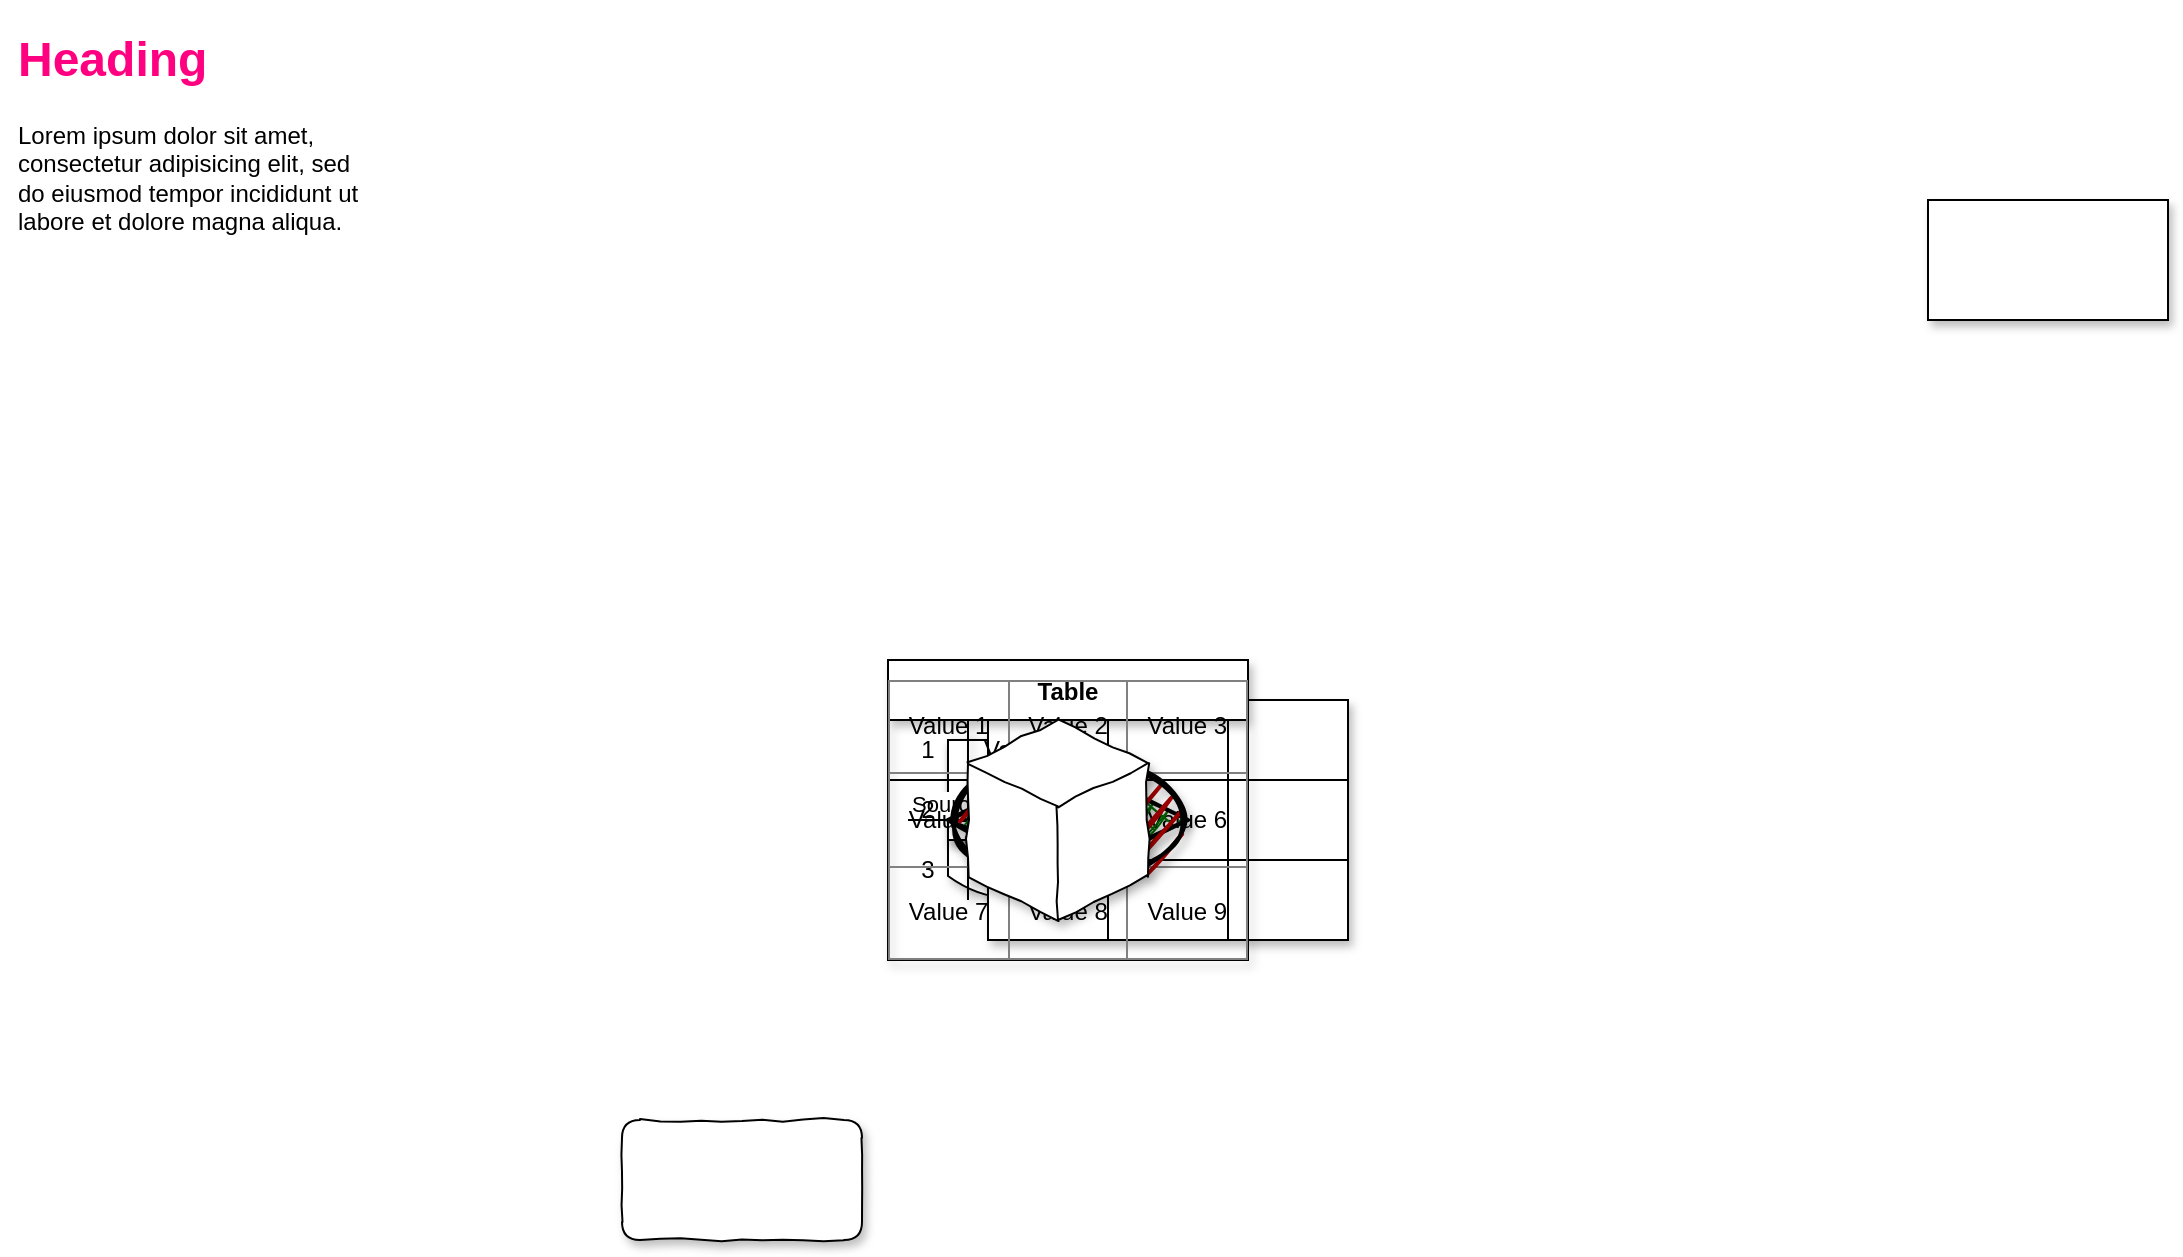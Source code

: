 <mxfile version="14.8.5" type="github">
  <diagram id="hvCz7J7nhNMsxUMPCnUE" name="Page-1">
    <mxGraphModel dx="3076" dy="839" grid="1" gridSize="10" guides="1" tooltips="1" connect="1" arrows="1" fold="1" page="1" pageScale="1" pageWidth="827" pageHeight="1169" math="0" shadow="0">
      <root>
        <mxCell id="0" />
        <mxCell id="1" parent="0" />
        <mxCell id="O3Qs7krhSSzBJ3cY3kkt-124" value="" style="rounded=0;whiteSpace=wrap;html=1;shadow=1;" vertex="1" parent="1">
          <mxGeometry x="120" y="230" width="120" height="60" as="geometry" />
        </mxCell>
        <mxCell id="O3Qs7krhSSzBJ3cY3kkt-131" value="&lt;h1&gt;&lt;font color=&quot;#ff0080&quot;&gt;Heading&lt;/font&gt;&lt;/h1&gt;&lt;p&gt;Lorem ipsum dolor sit amet, consectetur adipisicing elit, sed do eiusmod tempor incididunt ut labore et dolore magna aliqua.&lt;/p&gt;" style="text;html=1;strokeColor=none;fillColor=none;spacing=5;spacingTop=-20;whiteSpace=wrap;overflow=hidden;rounded=0;shadow=1;" vertex="1" parent="1">
          <mxGeometry x="-840" y="140" width="190" height="120" as="geometry" />
        </mxCell>
        <mxCell id="O3Qs7krhSSzBJ3cY3kkt-133" value="" style="ellipse;shape=cloud;whiteSpace=wrap;html=1;shadow=1;" vertex="1" parent="1">
          <mxGeometry x="-370" y="500" width="120" height="80" as="geometry" />
        </mxCell>
        <mxCell id="O3Qs7krhSSzBJ3cY3kkt-134" value="" style="shape=document;whiteSpace=wrap;html=1;boundedLbl=1;shadow=1;" vertex="1" parent="1">
          <mxGeometry x="-370" y="500" width="120" height="80" as="geometry" />
        </mxCell>
        <mxCell id="O3Qs7krhSSzBJ3cY3kkt-135" value="" style="shape=xor;whiteSpace=wrap;html=1;shadow=1;" vertex="1" parent="1">
          <mxGeometry x="-340" y="500" width="60" height="80" as="geometry" />
        </mxCell>
        <mxCell id="O3Qs7krhSSzBJ3cY3kkt-136" value="" style="shape=callout;whiteSpace=wrap;html=1;perimeter=calloutPerimeter;shadow=1;" vertex="1" parent="1">
          <mxGeometry x="-370" y="500" width="120" height="80" as="geometry" />
        </mxCell>
        <mxCell id="O3Qs7krhSSzBJ3cY3kkt-137" value="" style="shape=internalStorage;whiteSpace=wrap;html=1;backgroundOutline=1;shadow=1;" vertex="1" parent="1">
          <mxGeometry x="-350" y="500" width="80" height="80" as="geometry" />
        </mxCell>
        <mxCell id="O3Qs7krhSSzBJ3cY3kkt-138" value="" style="shape=callout;whiteSpace=wrap;html=1;perimeter=calloutPerimeter;shadow=1;" vertex="1" parent="1">
          <mxGeometry x="-370" y="500" width="120" height="80" as="geometry" />
        </mxCell>
        <mxCell id="O3Qs7krhSSzBJ3cY3kkt-139" value="" style="shape=dataStorage;whiteSpace=wrap;html=1;fixedSize=1;shadow=1;" vertex="1" parent="1">
          <mxGeometry x="-360" y="500" width="100" height="80" as="geometry" />
        </mxCell>
        <mxCell id="O3Qs7krhSSzBJ3cY3kkt-140" value="List Item" style="text;strokeColor=none;fillColor=none;align=left;verticalAlign=top;spacingLeft=4;spacingRight=4;overflow=hidden;rotatable=0;points=[[0,0.5],[1,0.5]];portConstraint=eastwest;shadow=1;" vertex="1" parent="1">
          <mxGeometry x="-340" y="530" width="60" height="26" as="geometry" />
        </mxCell>
        <mxCell id="O3Qs7krhSSzBJ3cY3kkt-141" value="" style="endArrow=classic;html=1;" edge="1" parent="1">
          <mxGeometry relative="1" as="geometry">
            <mxPoint x="-360" y="540" as="sourcePoint" />
            <mxPoint x="-260" y="540" as="targetPoint" />
          </mxGeometry>
        </mxCell>
        <mxCell id="O3Qs7krhSSzBJ3cY3kkt-142" value="" style="shape=message;html=1;outlineConnect=0;" vertex="1" parent="O3Qs7krhSSzBJ3cY3kkt-141">
          <mxGeometry width="20" height="14" relative="1" as="geometry">
            <mxPoint x="-10" y="-7" as="offset" />
          </mxGeometry>
        </mxCell>
        <mxCell id="O3Qs7krhSSzBJ3cY3kkt-143" value="" style="endArrow=classic;html=1;" edge="1" parent="1">
          <mxGeometry relative="1" as="geometry">
            <mxPoint x="-390" y="540" as="sourcePoint" />
            <mxPoint x="-230" y="540" as="targetPoint" />
          </mxGeometry>
        </mxCell>
        <mxCell id="O3Qs7krhSSzBJ3cY3kkt-144" value="Label" style="edgeLabel;resizable=0;html=1;align=center;verticalAlign=middle;" connectable="0" vertex="1" parent="O3Qs7krhSSzBJ3cY3kkt-143">
          <mxGeometry relative="1" as="geometry" />
        </mxCell>
        <mxCell id="O3Qs7krhSSzBJ3cY3kkt-145" value="Source" style="edgeLabel;resizable=0;html=1;align=left;verticalAlign=bottom;" connectable="0" vertex="1" parent="O3Qs7krhSSzBJ3cY3kkt-143">
          <mxGeometry x="-1" relative="1" as="geometry" />
        </mxCell>
        <mxCell id="O3Qs7krhSSzBJ3cY3kkt-146" value="Target" style="edgeLabel;resizable=0;html=1;align=right;verticalAlign=bottom;" connectable="0" vertex="1" parent="O3Qs7krhSSzBJ3cY3kkt-143">
          <mxGeometry x="1" relative="1" as="geometry" />
        </mxCell>
        <mxCell id="O3Qs7krhSSzBJ3cY3kkt-147" value="" style="endArrow=classic;html=1;" edge="1" parent="1">
          <mxGeometry relative="1" as="geometry">
            <mxPoint x="-360" y="540" as="sourcePoint" />
            <mxPoint x="-260" y="540" as="targetPoint" />
          </mxGeometry>
        </mxCell>
        <mxCell id="O3Qs7krhSSzBJ3cY3kkt-148" value="Label" style="edgeLabel;resizable=0;html=1;align=center;verticalAlign=middle;" connectable="0" vertex="1" parent="O3Qs7krhSSzBJ3cY3kkt-147">
          <mxGeometry relative="1" as="geometry" />
        </mxCell>
        <mxCell id="O3Qs7krhSSzBJ3cY3kkt-149" value="" style="endArrow=classic;html=1;" edge="1" parent="1">
          <mxGeometry relative="1" as="geometry">
            <mxPoint x="-360" y="540" as="sourcePoint" />
            <mxPoint x="-260" y="540" as="targetPoint" />
          </mxGeometry>
        </mxCell>
        <mxCell id="O3Qs7krhSSzBJ3cY3kkt-150" value="Label" style="edgeLabel;resizable=0;html=1;align=center;verticalAlign=middle;" connectable="0" vertex="1" parent="O3Qs7krhSSzBJ3cY3kkt-149">
          <mxGeometry relative="1" as="geometry" />
        </mxCell>
        <mxCell id="O3Qs7krhSSzBJ3cY3kkt-151" value="" style="shape=link;html=1;" edge="1" parent="1" target="O3Qs7krhSSzBJ3cY3kkt-152">
          <mxGeometry width="100" relative="1" as="geometry">
            <mxPoint x="-360" y="540" as="sourcePoint" />
            <mxPoint x="-260" y="540" as="targetPoint" />
          </mxGeometry>
        </mxCell>
        <mxCell id="O3Qs7krhSSzBJ3cY3kkt-152" value="" style="shape=table;html=1;whiteSpace=wrap;startSize=0;container=1;collapsible=0;childLayout=tableLayout;shadow=1;" vertex="1" parent="1">
          <mxGeometry x="-350" y="480" width="180" height="120" as="geometry" />
        </mxCell>
        <mxCell id="O3Qs7krhSSzBJ3cY3kkt-153" value="" style="shape=partialRectangle;html=1;whiteSpace=wrap;collapsible=0;dropTarget=0;pointerEvents=0;fillColor=none;top=0;left=0;bottom=0;right=0;points=[[0,0.5],[1,0.5]];portConstraint=eastwest;" vertex="1" parent="O3Qs7krhSSzBJ3cY3kkt-152">
          <mxGeometry width="180" height="40" as="geometry" />
        </mxCell>
        <mxCell id="O3Qs7krhSSzBJ3cY3kkt-154" value="" style="shape=partialRectangle;html=1;whiteSpace=wrap;connectable=0;fillColor=none;top=0;left=0;bottom=0;right=0;overflow=hidden;" vertex="1" parent="O3Qs7krhSSzBJ3cY3kkt-153">
          <mxGeometry width="60" height="40" as="geometry" />
        </mxCell>
        <mxCell id="O3Qs7krhSSzBJ3cY3kkt-155" value="" style="shape=partialRectangle;html=1;whiteSpace=wrap;connectable=0;fillColor=none;top=0;left=0;bottom=0;right=0;overflow=hidden;" vertex="1" parent="O3Qs7krhSSzBJ3cY3kkt-153">
          <mxGeometry x="60" width="60" height="40" as="geometry" />
        </mxCell>
        <mxCell id="O3Qs7krhSSzBJ3cY3kkt-156" value="" style="shape=partialRectangle;html=1;whiteSpace=wrap;connectable=0;fillColor=none;top=0;left=0;bottom=0;right=0;overflow=hidden;" vertex="1" parent="O3Qs7krhSSzBJ3cY3kkt-153">
          <mxGeometry x="120" width="60" height="40" as="geometry" />
        </mxCell>
        <mxCell id="O3Qs7krhSSzBJ3cY3kkt-157" value="" style="shape=partialRectangle;html=1;whiteSpace=wrap;collapsible=0;dropTarget=0;pointerEvents=0;fillColor=none;top=0;left=0;bottom=0;right=0;points=[[0,0.5],[1,0.5]];portConstraint=eastwest;" vertex="1" parent="O3Qs7krhSSzBJ3cY3kkt-152">
          <mxGeometry y="40" width="180" height="40" as="geometry" />
        </mxCell>
        <mxCell id="O3Qs7krhSSzBJ3cY3kkt-158" value="" style="shape=partialRectangle;html=1;whiteSpace=wrap;connectable=0;fillColor=none;top=0;left=0;bottom=0;right=0;overflow=hidden;" vertex="1" parent="O3Qs7krhSSzBJ3cY3kkt-157">
          <mxGeometry width="60" height="40" as="geometry" />
        </mxCell>
        <mxCell id="O3Qs7krhSSzBJ3cY3kkt-159" value="" style="shape=partialRectangle;html=1;whiteSpace=wrap;connectable=0;fillColor=none;top=0;left=0;bottom=0;right=0;overflow=hidden;" vertex="1" parent="O3Qs7krhSSzBJ3cY3kkt-157">
          <mxGeometry x="60" width="60" height="40" as="geometry" />
        </mxCell>
        <mxCell id="O3Qs7krhSSzBJ3cY3kkt-160" value="" style="shape=partialRectangle;html=1;whiteSpace=wrap;connectable=0;fillColor=none;top=0;left=0;bottom=0;right=0;overflow=hidden;" vertex="1" parent="O3Qs7krhSSzBJ3cY3kkt-157">
          <mxGeometry x="120" width="60" height="40" as="geometry" />
        </mxCell>
        <mxCell id="O3Qs7krhSSzBJ3cY3kkt-161" value="" style="shape=partialRectangle;html=1;whiteSpace=wrap;collapsible=0;dropTarget=0;pointerEvents=0;fillColor=none;top=0;left=0;bottom=0;right=0;points=[[0,0.5],[1,0.5]];portConstraint=eastwest;" vertex="1" parent="O3Qs7krhSSzBJ3cY3kkt-152">
          <mxGeometry y="80" width="180" height="40" as="geometry" />
        </mxCell>
        <mxCell id="O3Qs7krhSSzBJ3cY3kkt-162" value="" style="shape=partialRectangle;html=1;whiteSpace=wrap;connectable=0;fillColor=none;top=0;left=0;bottom=0;right=0;overflow=hidden;" vertex="1" parent="O3Qs7krhSSzBJ3cY3kkt-161">
          <mxGeometry width="60" height="40" as="geometry" />
        </mxCell>
        <mxCell id="O3Qs7krhSSzBJ3cY3kkt-163" value="" style="shape=partialRectangle;html=1;whiteSpace=wrap;connectable=0;fillColor=none;top=0;left=0;bottom=0;right=0;overflow=hidden;" vertex="1" parent="O3Qs7krhSSzBJ3cY3kkt-161">
          <mxGeometry x="60" width="60" height="40" as="geometry" />
        </mxCell>
        <mxCell id="O3Qs7krhSSzBJ3cY3kkt-164" value="" style="shape=partialRectangle;html=1;whiteSpace=wrap;connectable=0;fillColor=none;top=0;left=0;bottom=0;right=0;overflow=hidden;" vertex="1" parent="O3Qs7krhSSzBJ3cY3kkt-161">
          <mxGeometry x="120" width="60" height="40" as="geometry" />
        </mxCell>
        <mxCell id="O3Qs7krhSSzBJ3cY3kkt-165" value="&lt;ul&gt;&lt;li&gt;Value 1&lt;/li&gt;&lt;li&gt;Value 2&lt;/li&gt;&lt;li&gt;Value 3&lt;/li&gt;&lt;/ul&gt;" style="text;strokeColor=none;fillColor=none;html=1;whiteSpace=wrap;verticalAlign=middle;overflow=hidden;shadow=1;" vertex="1" parent="1">
          <mxGeometry x="-360" y="500" width="100" height="80" as="geometry" />
        </mxCell>
        <mxCell id="O3Qs7krhSSzBJ3cY3kkt-166" value="Table" style="shape=table;startSize=30;container=1;collapsible=0;childLayout=tableLayout;fixedRows=1;rowLines=0;fontStyle=1;align=center;shadow=1;" vertex="1" parent="1">
          <mxGeometry x="-400" y="460" width="180" height="150" as="geometry" />
        </mxCell>
        <mxCell id="O3Qs7krhSSzBJ3cY3kkt-167" value="" style="shape=partialRectangle;html=1;whiteSpace=wrap;collapsible=0;dropTarget=0;pointerEvents=0;fillColor=none;top=0;left=0;bottom=1;right=0;points=[[0,0.5],[1,0.5]];portConstraint=eastwest;" vertex="1" parent="O3Qs7krhSSzBJ3cY3kkt-166">
          <mxGeometry y="30" width="180" height="30" as="geometry" />
        </mxCell>
        <mxCell id="O3Qs7krhSSzBJ3cY3kkt-168" value="1" style="shape=partialRectangle;html=1;whiteSpace=wrap;connectable=0;fillColor=none;top=0;left=0;bottom=0;right=0;overflow=hidden;" vertex="1" parent="O3Qs7krhSSzBJ3cY3kkt-167">
          <mxGeometry width="40" height="30" as="geometry" />
        </mxCell>
        <mxCell id="O3Qs7krhSSzBJ3cY3kkt-169" value="Value 1" style="shape=partialRectangle;html=1;whiteSpace=wrap;connectable=0;fillColor=none;top=0;left=0;bottom=0;right=0;align=left;spacingLeft=6;overflow=hidden;" vertex="1" parent="O3Qs7krhSSzBJ3cY3kkt-167">
          <mxGeometry x="40" width="140" height="30" as="geometry" />
        </mxCell>
        <mxCell id="O3Qs7krhSSzBJ3cY3kkt-170" value="" style="shape=partialRectangle;html=1;whiteSpace=wrap;collapsible=0;dropTarget=0;pointerEvents=0;fillColor=none;top=0;left=0;bottom=0;right=0;points=[[0,0.5],[1,0.5]];portConstraint=eastwest;" vertex="1" parent="O3Qs7krhSSzBJ3cY3kkt-166">
          <mxGeometry y="60" width="180" height="30" as="geometry" />
        </mxCell>
        <mxCell id="O3Qs7krhSSzBJ3cY3kkt-171" value="2" style="shape=partialRectangle;html=1;whiteSpace=wrap;connectable=0;fillColor=none;top=0;left=0;bottom=0;right=0;overflow=hidden;" vertex="1" parent="O3Qs7krhSSzBJ3cY3kkt-170">
          <mxGeometry width="40" height="30" as="geometry" />
        </mxCell>
        <mxCell id="O3Qs7krhSSzBJ3cY3kkt-172" value="Value 2" style="shape=partialRectangle;html=1;whiteSpace=wrap;connectable=0;fillColor=none;top=0;left=0;bottom=0;right=0;align=left;spacingLeft=6;overflow=hidden;" vertex="1" parent="O3Qs7krhSSzBJ3cY3kkt-170">
          <mxGeometry x="40" width="140" height="30" as="geometry" />
        </mxCell>
        <mxCell id="O3Qs7krhSSzBJ3cY3kkt-173" value="" style="shape=partialRectangle;html=1;whiteSpace=wrap;collapsible=0;dropTarget=0;pointerEvents=0;fillColor=none;top=0;left=0;bottom=0;right=0;points=[[0,0.5],[1,0.5]];portConstraint=eastwest;" vertex="1" parent="O3Qs7krhSSzBJ3cY3kkt-166">
          <mxGeometry y="90" width="180" height="30" as="geometry" />
        </mxCell>
        <mxCell id="O3Qs7krhSSzBJ3cY3kkt-174" value="3" style="shape=partialRectangle;html=1;whiteSpace=wrap;connectable=0;fillColor=none;top=0;left=0;bottom=0;right=0;overflow=hidden;" vertex="1" parent="O3Qs7krhSSzBJ3cY3kkt-173">
          <mxGeometry width="40" height="30" as="geometry" />
        </mxCell>
        <mxCell id="O3Qs7krhSSzBJ3cY3kkt-175" value="Value 3" style="shape=partialRectangle;html=1;whiteSpace=wrap;connectable=0;fillColor=none;top=0;left=0;bottom=0;right=0;align=left;spacingLeft=6;overflow=hidden;" vertex="1" parent="O3Qs7krhSSzBJ3cY3kkt-173">
          <mxGeometry x="40" width="140" height="30" as="geometry" />
        </mxCell>
        <mxCell id="O3Qs7krhSSzBJ3cY3kkt-176" value="&lt;table border=&quot;1&quot; width=&quot;100%&quot; height=&quot;100%&quot; style=&quot;width:100%;height:100%;border-collapse:collapse;&quot;&gt;&lt;tr&gt;&lt;td align=&quot;center&quot;&gt;Value 1&lt;/td&gt;&lt;td align=&quot;center&quot;&gt;Value 2&lt;/td&gt;&lt;td align=&quot;center&quot;&gt;Value 3&lt;/td&gt;&lt;/tr&gt;&lt;tr&gt;&lt;td align=&quot;center&quot;&gt;Value 4&lt;/td&gt;&lt;td align=&quot;center&quot;&gt;Value 5&lt;/td&gt;&lt;td align=&quot;center&quot;&gt;Value 6&lt;/td&gt;&lt;/tr&gt;&lt;tr&gt;&lt;td align=&quot;center&quot;&gt;Value 7&lt;/td&gt;&lt;td align=&quot;center&quot;&gt;Value 8&lt;/td&gt;&lt;td align=&quot;center&quot;&gt;Value 9&lt;/td&gt;&lt;/tr&gt;&lt;/table&gt;" style="text;html=1;strokeColor=none;fillColor=none;overflow=fill;shadow=1;" vertex="1" parent="1">
          <mxGeometry x="-400" y="470" width="180" height="140" as="geometry" />
        </mxCell>
        <mxCell id="O3Qs7krhSSzBJ3cY3kkt-177" value="" style="rhombus;whiteSpace=wrap;html=1;strokeWidth=2;fillWeight=-1;hachureGap=8;fillStyle=cross-hatch;fillColor=#006600;sketch=1;shadow=1;" vertex="1" parent="1">
          <mxGeometry x="-370" y="510" width="120" height="60" as="geometry" />
        </mxCell>
        <mxCell id="O3Qs7krhSSzBJ3cY3kkt-178" value="" style="ellipse;whiteSpace=wrap;html=1;strokeWidth=2;fillWeight=2;hachureGap=8;fillColor=#990000;fillStyle=dots;sketch=1;shadow=1;" vertex="1" parent="1">
          <mxGeometry x="-370" y="510" width="120" height="60" as="geometry" />
        </mxCell>
        <mxCell id="O3Qs7krhSSzBJ3cY3kkt-179" value="" style="html=1;whiteSpace=wrap;shape=isoCube2;backgroundOutline=1;isoAngle=15;shadow=1;comic=1;" vertex="1" parent="1">
          <mxGeometry x="-360" y="490" width="90" height="100" as="geometry" />
        </mxCell>
        <mxCell id="O3Qs7krhSSzBJ3cY3kkt-181" value="" style="rounded=1;whiteSpace=wrap;html=1;shadow=1;comic=1;" vertex="1" parent="1">
          <mxGeometry x="-533" y="690" width="120" height="60" as="geometry" />
        </mxCell>
      </root>
    </mxGraphModel>
  </diagram>
</mxfile>
